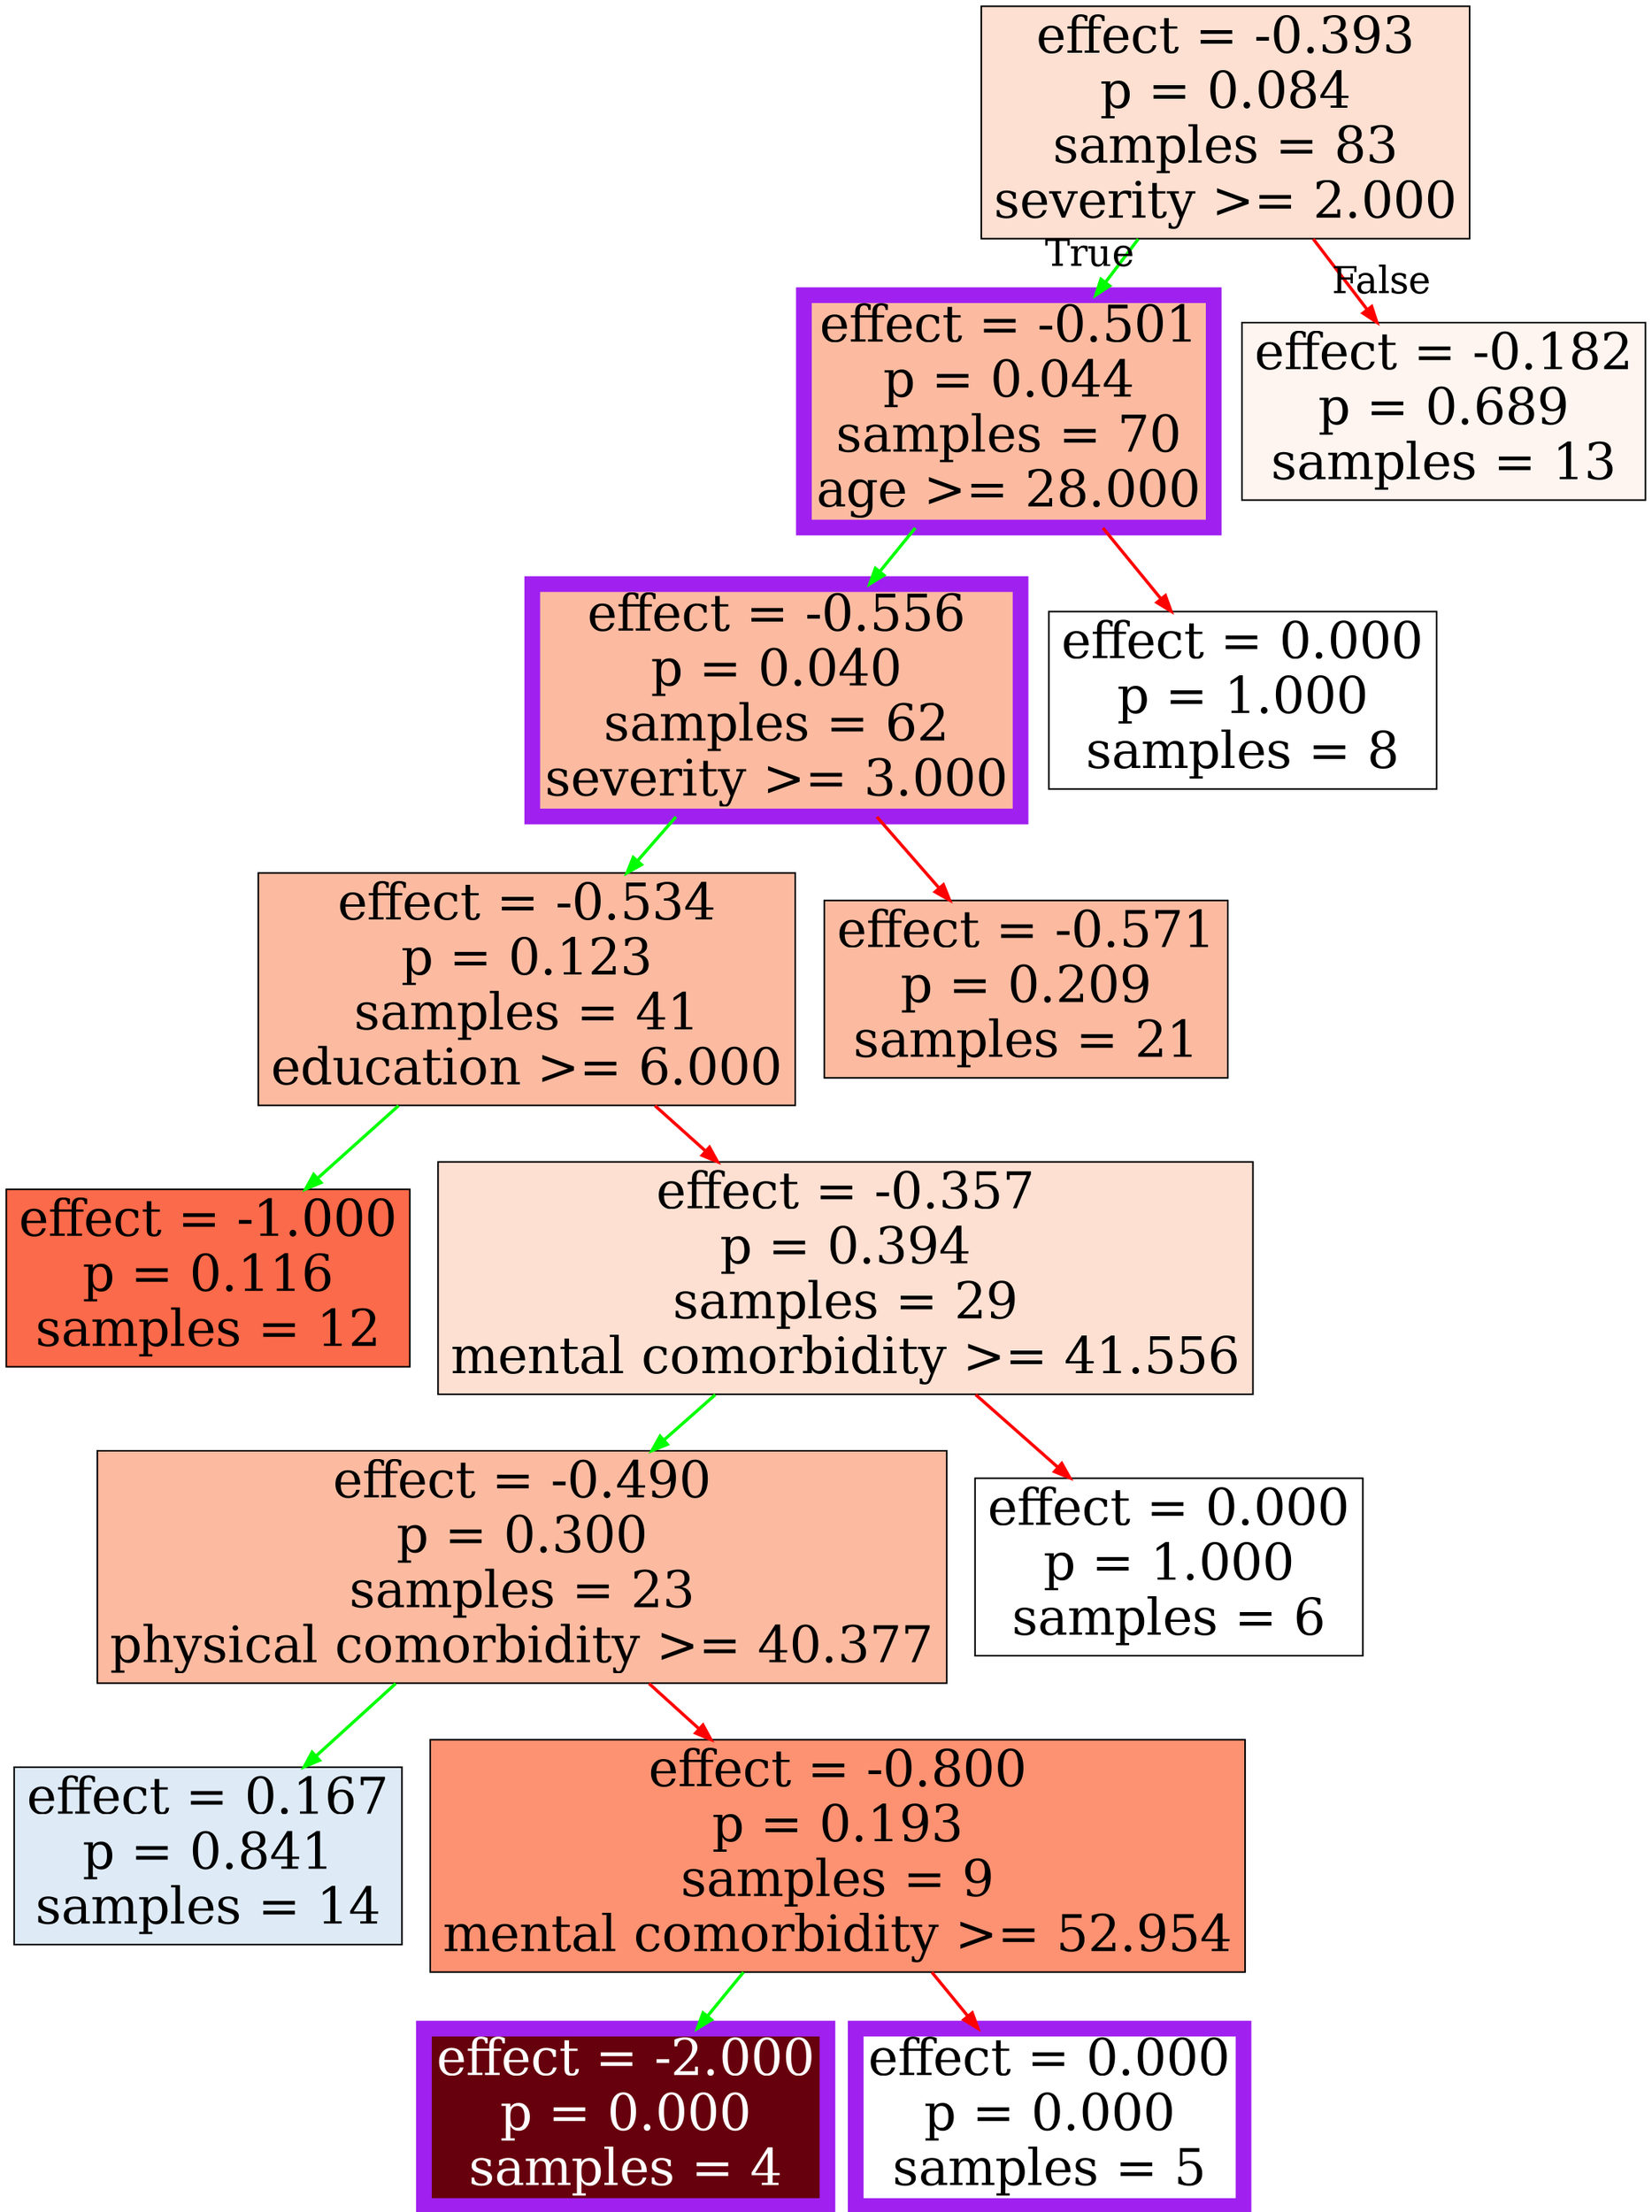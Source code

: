 digraph Tree {
node [shape=box, fontsize=32] ;
edge [fontsize=24] ;
0 [label="effect = -0.393\np = 0.084\nsamples = 83\nseverity >= 2.000\n", style=filled, fillcolor="/reds9/2"] ;
0 -> 1 [labeldistance=2.5, labelangle=45, headlabel="True", color=green, penwidth=2] ;
1 [label="effect = -0.501\np = 0.044\nsamples = 70\nage >= 28.000\n", style=filled, fillcolor="/reds9/3", color=purple, penwidth=10.0] ;
1 -> 2[color=green, penwidth=2] ;
2 [label="effect = -0.556\np = 0.040\nsamples = 62\nseverity >= 3.000\n", style=filled, fillcolor="/reds9/3", color=purple, penwidth=10.0] ;
2 -> 3[color=green, penwidth=2] ;
3 [label="effect = -0.534\np = 0.123\nsamples = 41\neducation >= 6.000\n", style=filled, fillcolor="/reds9/3"] ;
3 -> 4[color=green, penwidth=2] ;
4 [label="effect = -1.000\np = 0.116\nsamples = 12", style=filled, fillcolor="/reds9/5"] ;
3 -> 5[color=red, penwidth=2] ;
5 [label="effect = -0.357\np = 0.394\nsamples = 29\nmental comorbidity >= 41.556\n", style=filled, fillcolor="/reds9/2"] ;
5 -> 6[color=green, penwidth=2] ;
6 [label="effect = -0.490\np = 0.300\nsamples = 23\nphysical comorbidity >= 40.377\n", style=filled, fillcolor="/reds9/3"] ;
6 -> 7[color=green, penwidth=2] ;
7 [label="effect = 0.167\np = 0.841\nsamples = 14", style=filled, fillcolor="/blues9/2"] ;
6 -> 8[color=red, penwidth=2] ;
8 [label="effect = -0.800\np = 0.193\nsamples = 9\nmental comorbidity >= 52.954\n", style=filled, fillcolor="/reds9/4"] ;
8 -> 9[color=green, penwidth=2] ;
9 [label="effect = -2.000\np = 0.000\nsamples = 4", style=filled, fontcolor=white, fillcolor="/reds9/9", color=purple, penwidth=10.0] ;
8 -> 10[color=red, penwidth=2] ;
10 [label="effect = 0.000\np = 0.000\nsamples = 5", style=filled, fillcolor=white, color=purple, penwidth=10.0] ;
5 -> 11[color=red, penwidth=2] ;
11 [label="effect = 0.000\np = 1.000\nsamples = 6", style=filled, fillcolor=white] ;
2 -> 12[color=red, penwidth=2] ;
12 [label="effect = -0.571\np = 0.209\nsamples = 21", style=filled, fillcolor="/reds9/3"] ;
1 -> 13[color=red, penwidth=2] ;
13 [label="effect = 0.000\np = 1.000\nsamples = 8", style=filled, fillcolor=white] ;
0 -> 14 [labeldistance=2.5, labelangle=-45, headlabel="False", color=red, penwidth=2] ;
14 [label="effect = -0.182\np = 0.689\nsamples = 13", style=filled, fillcolor="/reds9/1"] ;
}